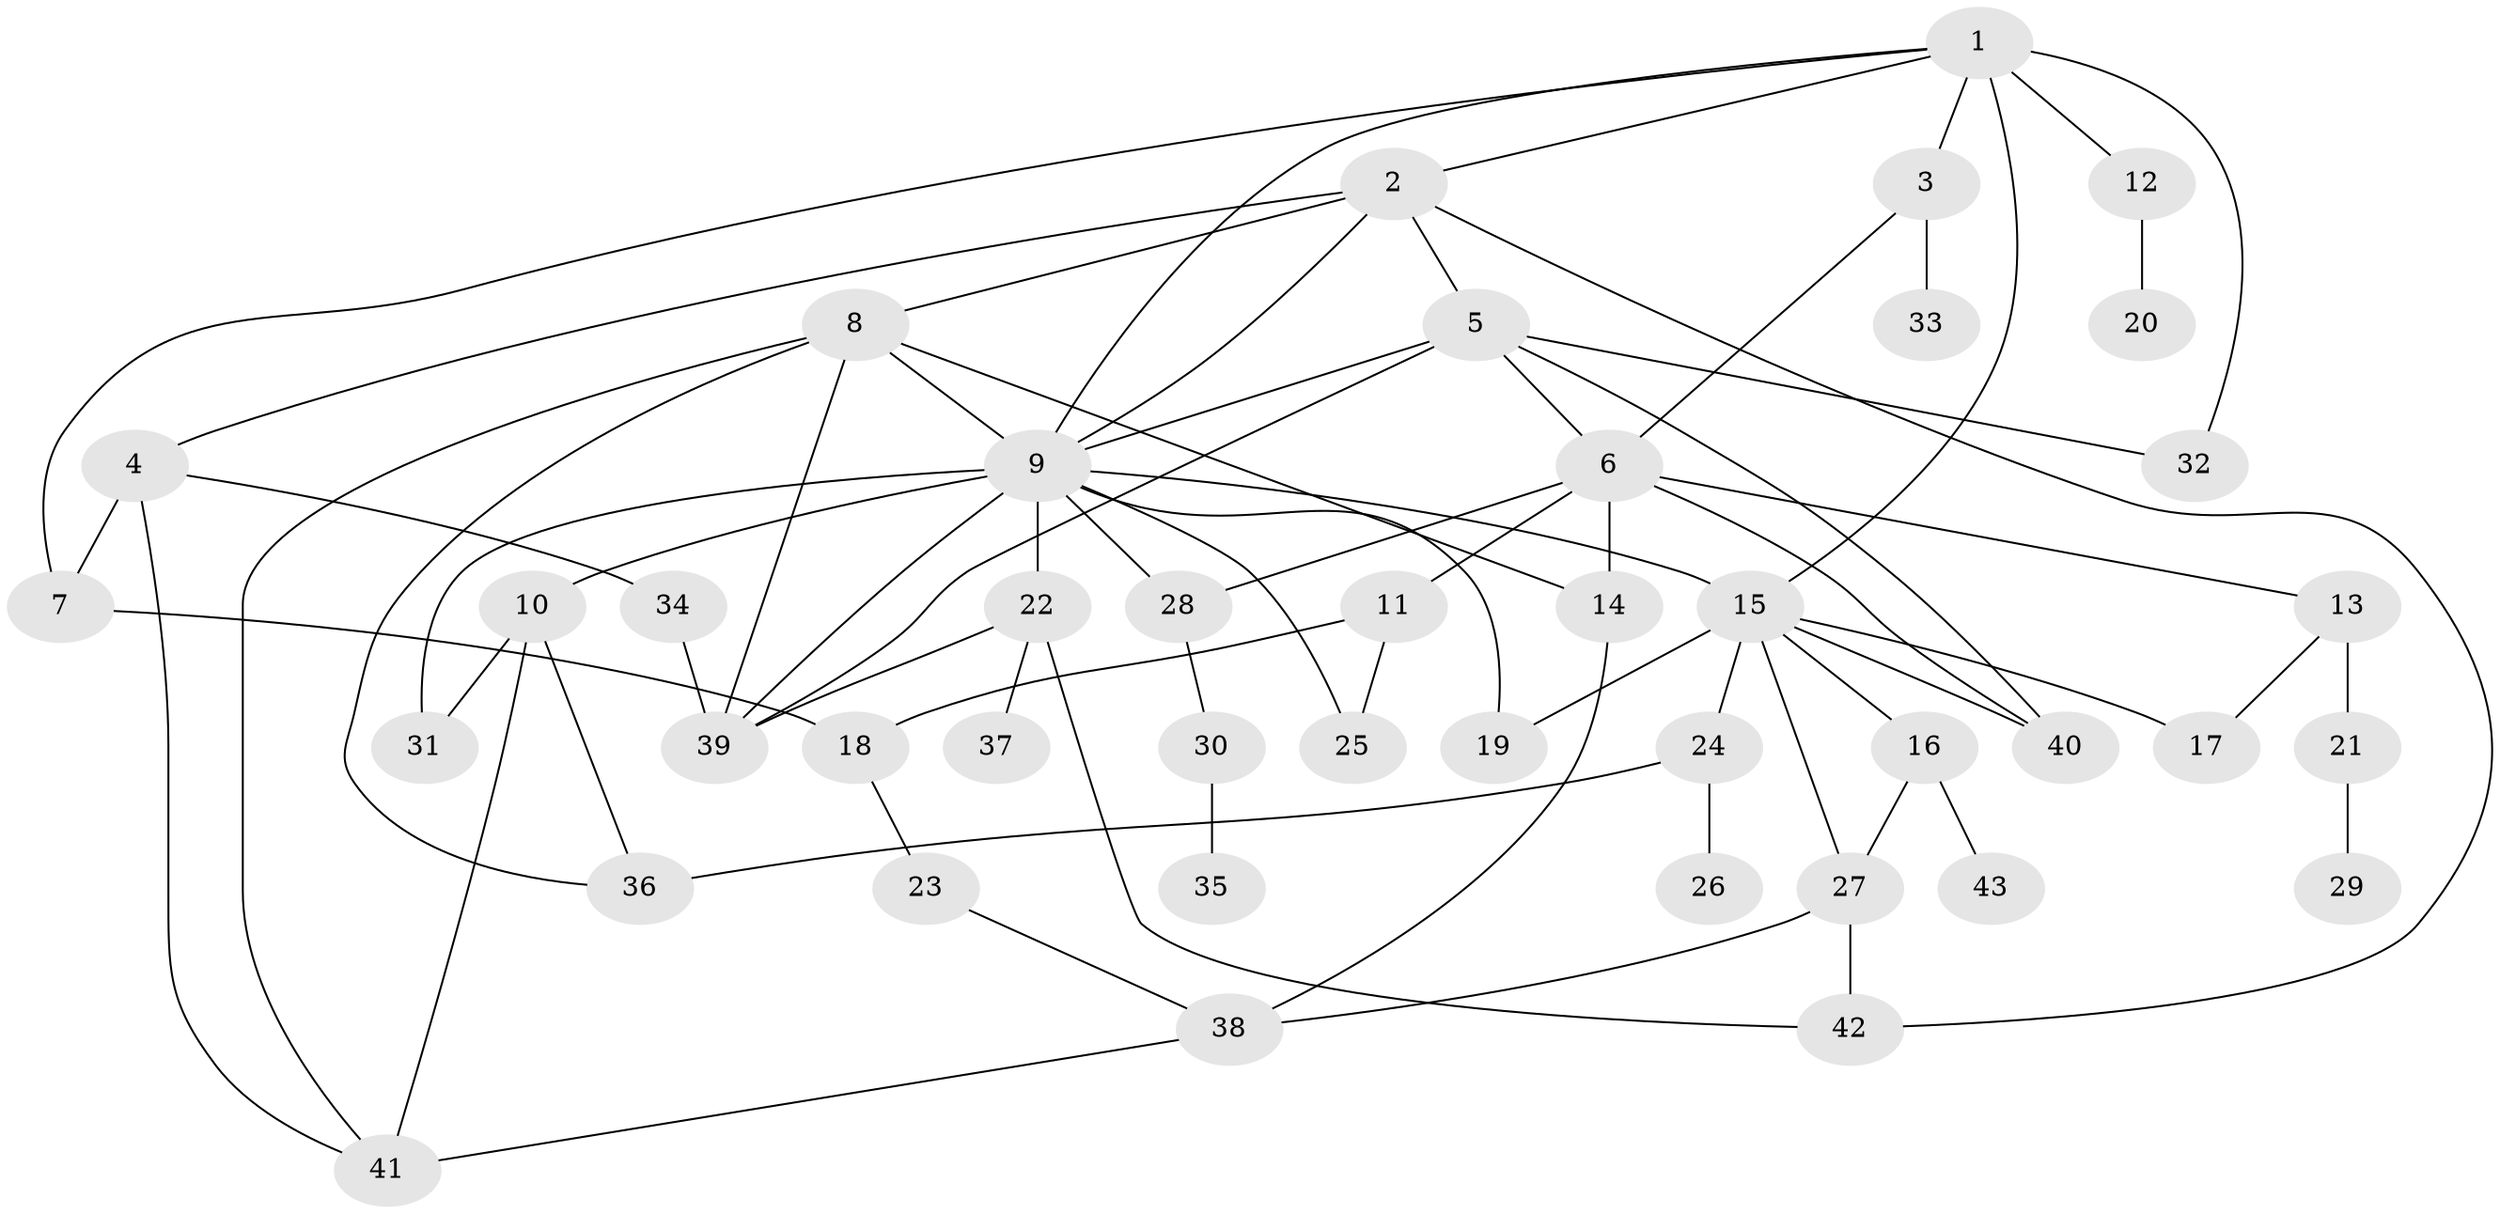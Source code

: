 // original degree distribution, {5: 0.056074766355140186, 7: 0.018691588785046728, 4: 0.11214953271028037, 6: 0.028037383177570093, 12: 0.009345794392523364, 3: 0.17757009345794392, 2: 0.308411214953271, 1: 0.2897196261682243}
// Generated by graph-tools (version 1.1) at 2025/48/03/04/25 22:48:52]
// undirected, 43 vertices, 72 edges
graph export_dot {
  node [color=gray90,style=filled];
  1;
  2;
  3;
  4;
  5;
  6;
  7;
  8;
  9;
  10;
  11;
  12;
  13;
  14;
  15;
  16;
  17;
  18;
  19;
  20;
  21;
  22;
  23;
  24;
  25;
  26;
  27;
  28;
  29;
  30;
  31;
  32;
  33;
  34;
  35;
  36;
  37;
  38;
  39;
  40;
  41;
  42;
  43;
  1 -- 2 [weight=1.0];
  1 -- 3 [weight=1.0];
  1 -- 7 [weight=1.0];
  1 -- 9 [weight=1.0];
  1 -- 12 [weight=2.0];
  1 -- 15 [weight=1.0];
  1 -- 32 [weight=1.0];
  2 -- 4 [weight=1.0];
  2 -- 5 [weight=1.0];
  2 -- 8 [weight=1.0];
  2 -- 9 [weight=1.0];
  2 -- 42 [weight=1.0];
  3 -- 6 [weight=1.0];
  3 -- 33 [weight=1.0];
  4 -- 7 [weight=1.0];
  4 -- 34 [weight=1.0];
  4 -- 41 [weight=1.0];
  5 -- 6 [weight=1.0];
  5 -- 9 [weight=1.0];
  5 -- 32 [weight=1.0];
  5 -- 39 [weight=1.0];
  5 -- 40 [weight=1.0];
  6 -- 11 [weight=1.0];
  6 -- 13 [weight=1.0];
  6 -- 14 [weight=1.0];
  6 -- 28 [weight=1.0];
  6 -- 40 [weight=1.0];
  7 -- 18 [weight=1.0];
  8 -- 9 [weight=1.0];
  8 -- 14 [weight=1.0];
  8 -- 36 [weight=1.0];
  8 -- 39 [weight=1.0];
  8 -- 41 [weight=1.0];
  9 -- 10 [weight=1.0];
  9 -- 15 [weight=1.0];
  9 -- 19 [weight=1.0];
  9 -- 22 [weight=1.0];
  9 -- 25 [weight=1.0];
  9 -- 28 [weight=1.0];
  9 -- 31 [weight=1.0];
  9 -- 39 [weight=1.0];
  10 -- 31 [weight=1.0];
  10 -- 36 [weight=1.0];
  10 -- 41 [weight=1.0];
  11 -- 18 [weight=1.0];
  11 -- 25 [weight=1.0];
  12 -- 20 [weight=1.0];
  13 -- 17 [weight=1.0];
  13 -- 21 [weight=3.0];
  14 -- 38 [weight=1.0];
  15 -- 16 [weight=1.0];
  15 -- 17 [weight=1.0];
  15 -- 19 [weight=1.0];
  15 -- 24 [weight=1.0];
  15 -- 27 [weight=1.0];
  15 -- 40 [weight=1.0];
  16 -- 27 [weight=1.0];
  16 -- 43 [weight=1.0];
  18 -- 23 [weight=1.0];
  21 -- 29 [weight=1.0];
  22 -- 37 [weight=1.0];
  22 -- 39 [weight=1.0];
  22 -- 42 [weight=1.0];
  23 -- 38 [weight=1.0];
  24 -- 26 [weight=1.0];
  24 -- 36 [weight=1.0];
  27 -- 38 [weight=1.0];
  27 -- 42 [weight=1.0];
  28 -- 30 [weight=2.0];
  30 -- 35 [weight=1.0];
  34 -- 39 [weight=1.0];
  38 -- 41 [weight=1.0];
}
